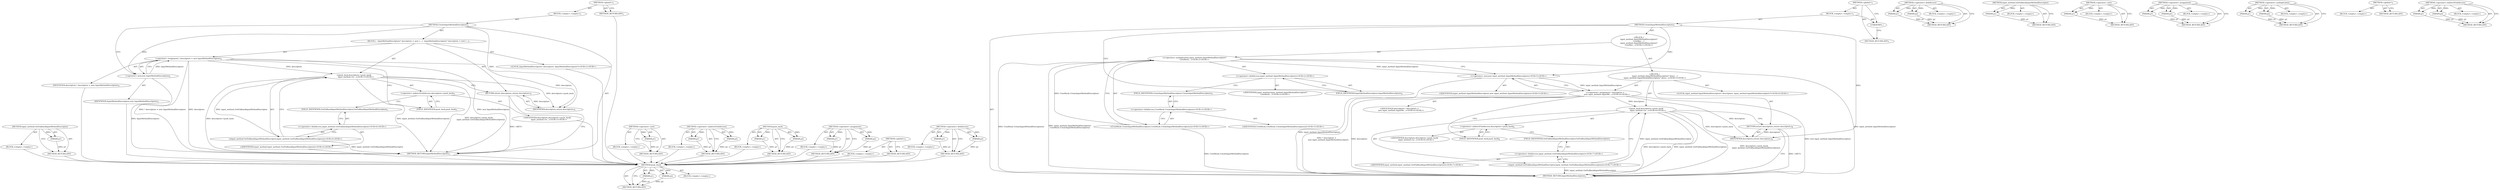 digraph "&lt;operator&gt;.indirectFieldAccess" {
vulnerable_63 [label=<(METHOD,input_method.GetFallbackInputMethodDescriptor)>];
vulnerable_64 [label=<(PARAM,p1)>];
vulnerable_65 [label=<(BLOCK,&lt;empty&gt;,&lt;empty&gt;)>];
vulnerable_66 [label=<(METHOD_RETURN,ANY)>];
vulnerable_6 [label=<(METHOD,&lt;global&gt;)<SUB>1</SUB>>];
vulnerable_7 [label=<(BLOCK,&lt;empty&gt;,&lt;empty&gt;)<SUB>1</SUB>>];
vulnerable_8 [label=<(METHOD,CreateInputMethodDescriptors)<SUB>1</SUB>>];
vulnerable_9 [label=<(BLOCK,{
  InputMethodDescriptors* descriptors = new I...,{
  InputMethodDescriptors* descriptors = new I...)<SUB>1</SUB>>];
vulnerable_10 [label="<(LOCAL,InputMethodDescriptors* descriptors: InputMethodDescriptors*)<SUB>2</SUB>>"];
vulnerable_11 [label=<(&lt;operator&gt;.assignment,* descriptors = new InputMethodDescriptors)<SUB>2</SUB>>];
vulnerable_12 [label=<(IDENTIFIER,descriptors,* descriptors = new InputMethodDescriptors)<SUB>2</SUB>>];
vulnerable_13 [label=<(&lt;operator&gt;.new,new InputMethodDescriptors)<SUB>2</SUB>>];
vulnerable_14 [label=<(IDENTIFIER,InputMethodDescriptors,new InputMethodDescriptors)<SUB>2</SUB>>];
vulnerable_15 [label="<(push_back,descriptors-&gt;push_back(
       input_method::Ge...)<SUB>3</SUB>>"];
vulnerable_16 [label=<(&lt;operator&gt;.indirectFieldAccess,descriptors-&gt;push_back)<SUB>3</SUB>>];
vulnerable_17 [label="<(IDENTIFIER,descriptors,descriptors-&gt;push_back(
       input_method::Ge...)<SUB>3</SUB>>"];
vulnerable_18 [label=<(FIELD_IDENTIFIER,push_back,push_back)<SUB>3</SUB>>];
vulnerable_19 [label="<(input_method.GetFallbackInputMethodDescriptor,input_method::GetFallbackInputMethodDescriptor())<SUB>4</SUB>>"];
vulnerable_20 [label="<(&lt;operator&gt;.fieldAccess,input_method::GetFallbackInputMethodDescriptor)<SUB>4</SUB>>"];
vulnerable_21 [label="<(IDENTIFIER,input_method,input_method::GetFallbackInputMethodDescriptor())<SUB>4</SUB>>"];
vulnerable_22 [label=<(FIELD_IDENTIFIER,GetFallbackInputMethodDescriptor,GetFallbackInputMethodDescriptor)<SUB>4</SUB>>];
vulnerable_23 [label=<(RETURN,return descriptors;,return descriptors;)<SUB>5</SUB>>];
vulnerable_24 [label=<(IDENTIFIER,descriptors,return descriptors;)<SUB>5</SUB>>];
vulnerable_25 [label=<(METHOD_RETURN,InputMethodDescriptors)<SUB>1</SUB>>];
vulnerable_27 [label=<(METHOD_RETURN,ANY)<SUB>1</SUB>>];
vulnerable_49 [label=<(METHOD,&lt;operator&gt;.new)>];
vulnerable_50 [label=<(PARAM,p1)>];
vulnerable_51 [label=<(BLOCK,&lt;empty&gt;,&lt;empty&gt;)>];
vulnerable_52 [label=<(METHOD_RETURN,ANY)>];
vulnerable_58 [label=<(METHOD,&lt;operator&gt;.indirectFieldAccess)>];
vulnerable_59 [label=<(PARAM,p1)>];
vulnerable_60 [label=<(PARAM,p2)>];
vulnerable_61 [label=<(BLOCK,&lt;empty&gt;,&lt;empty&gt;)>];
vulnerable_62 [label=<(METHOD_RETURN,ANY)>];
vulnerable_53 [label=<(METHOD,push_back)>];
vulnerable_54 [label=<(PARAM,p1)>];
vulnerable_55 [label=<(PARAM,p2)>];
vulnerable_56 [label=<(BLOCK,&lt;empty&gt;,&lt;empty&gt;)>];
vulnerable_57 [label=<(METHOD_RETURN,ANY)>];
vulnerable_44 [label=<(METHOD,&lt;operator&gt;.assignment)>];
vulnerable_45 [label=<(PARAM,p1)>];
vulnerable_46 [label=<(PARAM,p2)>];
vulnerable_47 [label=<(BLOCK,&lt;empty&gt;,&lt;empty&gt;)>];
vulnerable_48 [label=<(METHOD_RETURN,ANY)>];
vulnerable_38 [label=<(METHOD,&lt;global&gt;)<SUB>1</SUB>>];
vulnerable_39 [label=<(BLOCK,&lt;empty&gt;,&lt;empty&gt;)>];
vulnerable_40 [label=<(METHOD_RETURN,ANY)>];
vulnerable_67 [label=<(METHOD,&lt;operator&gt;.fieldAccess)>];
vulnerable_68 [label=<(PARAM,p1)>];
vulnerable_69 [label=<(PARAM,p2)>];
vulnerable_70 [label=<(BLOCK,&lt;empty&gt;,&lt;empty&gt;)>];
vulnerable_71 [label=<(METHOD_RETURN,ANY)>];
fixed_75 [label=<(METHOD,push_back)>];
fixed_76 [label=<(PARAM,p1)>];
fixed_77 [label=<(PARAM,p2)>];
fixed_78 [label=<(BLOCK,&lt;empty&gt;,&lt;empty&gt;)>];
fixed_79 [label=<(METHOD_RETURN,ANY)>];
fixed_6 [label=<(METHOD,&lt;global&gt;)<SUB>1</SUB>>];
fixed_7 [label=<(BLOCK,&lt;empty&gt;,&lt;empty&gt;)<SUB>1</SUB>>];
fixed_8 [label=<(METHOD,CreateInputMethodDescriptors)<SUB>1</SUB>>];
fixed_9 [label="<(BLOCK,{
input_method::InputMethodDescriptors*
CrosMoc...,{
input_method::InputMethodDescriptors*
CrosMoc...)<SUB>1</SUB>>"];
fixed_10 [label="<(&lt;operator&gt;.multiplication,input_method::InputMethodDescriptors*
CrosMock:...)<SUB>2</SUB>>"];
fixed_11 [label="<(&lt;operator&gt;.fieldAccess,input_method::InputMethodDescriptors)<SUB>2</SUB>>"];
fixed_12 [label="<(IDENTIFIER,input_method,input_method::InputMethodDescriptors*
CrosMock:...)<SUB>2</SUB>>"];
fixed_13 [label=<(FIELD_IDENTIFIER,InputMethodDescriptors,InputMethodDescriptors)<SUB>2</SUB>>];
fixed_14 [label="<(CrosMock.CreateInputMethodDescriptors,CrosMock::CreateInputMethodDescriptors())<SUB>3</SUB>>"];
fixed_15 [label="<(&lt;operator&gt;.fieldAccess,CrosMock::CreateInputMethodDescriptors)<SUB>3</SUB>>"];
fixed_16 [label="<(IDENTIFIER,CrosMock,CrosMock::CreateInputMethodDescriptors())<SUB>3</SUB>>"];
fixed_17 [label=<(FIELD_IDENTIFIER,CreateInputMethodDescriptors,CreateInputMethodDescriptors)<SUB>3</SUB>>];
fixed_18 [label="<(BLOCK,{
  input_method::InputMethodDescriptors* descr...,{
  input_method::InputMethodDescriptors* descr...)<SUB>3</SUB>>"];
fixed_19 [label="<(LOCAL,input_method.InputMethodDescriptors* descriptors: input_method.InputMethodDescriptors*)<SUB>4</SUB>>"];
fixed_20 [label="<(&lt;operator&gt;.assignment,* descriptors =
      new input_method::InputMe...)<SUB>4</SUB>>"];
fixed_21 [label="<(IDENTIFIER,descriptors,* descriptors =
      new input_method::InputMe...)<SUB>4</SUB>>"];
fixed_22 [label="<(&lt;operator&gt;.new,new input_method::InputMethodDescriptors)<SUB>5</SUB>>"];
fixed_23 [label="<(IDENTIFIER,input_method::InputMethodDescriptors,new input_method::InputMethodDescriptors)<SUB>5</SUB>>"];
fixed_24 [label="<(push_back,descriptors-&gt;push_back(
       input_method::Ge...)<SUB>6</SUB>>"];
fixed_25 [label=<(&lt;operator&gt;.indirectFieldAccess,descriptors-&gt;push_back)<SUB>6</SUB>>];
fixed_26 [label="<(IDENTIFIER,descriptors,descriptors-&gt;push_back(
       input_method::Ge...)<SUB>6</SUB>>"];
fixed_27 [label=<(FIELD_IDENTIFIER,push_back,push_back)<SUB>6</SUB>>];
fixed_28 [label="<(input_method.GetFallbackInputMethodDescriptor,input_method::GetFallbackInputMethodDescriptor())<SUB>7</SUB>>"];
fixed_29 [label="<(&lt;operator&gt;.fieldAccess,input_method::GetFallbackInputMethodDescriptor)<SUB>7</SUB>>"];
fixed_30 [label="<(IDENTIFIER,input_method,input_method::GetFallbackInputMethodDescriptor())<SUB>7</SUB>>"];
fixed_31 [label=<(FIELD_IDENTIFIER,GetFallbackInputMethodDescriptor,GetFallbackInputMethodDescriptor)<SUB>7</SUB>>];
fixed_32 [label=<(RETURN,return descriptors;,return descriptors;)<SUB>8</SUB>>];
fixed_33 [label=<(IDENTIFIER,descriptors,return descriptors;)<SUB>8</SUB>>];
fixed_34 [label=<(METHOD_RETURN,InputMethodDescriptors)<SUB>1</SUB>>];
fixed_36 [label=<(UNKNOWN,,)>];
fixed_37 [label=<(METHOD_RETURN,ANY)<SUB>1</SUB>>];
fixed_61 [label=<(METHOD,&lt;operator&gt;.fieldAccess)>];
fixed_62 [label=<(PARAM,p1)>];
fixed_63 [label=<(PARAM,p2)>];
fixed_64 [label=<(BLOCK,&lt;empty&gt;,&lt;empty&gt;)>];
fixed_65 [label=<(METHOD_RETURN,ANY)>];
fixed_85 [label=<(METHOD,input_method.GetFallbackInputMethodDescriptor)>];
fixed_86 [label=<(PARAM,p1)>];
fixed_87 [label=<(BLOCK,&lt;empty&gt;,&lt;empty&gt;)>];
fixed_88 [label=<(METHOD_RETURN,ANY)>];
fixed_71 [label=<(METHOD,&lt;operator&gt;.new)>];
fixed_72 [label=<(PARAM,p1)>];
fixed_73 [label=<(BLOCK,&lt;empty&gt;,&lt;empty&gt;)>];
fixed_74 [label=<(METHOD_RETURN,ANY)>];
fixed_66 [label=<(METHOD,&lt;operator&gt;.assignment)>];
fixed_67 [label=<(PARAM,p1)>];
fixed_68 [label=<(PARAM,p2)>];
fixed_69 [label=<(BLOCK,&lt;empty&gt;,&lt;empty&gt;)>];
fixed_70 [label=<(METHOD_RETURN,ANY)>];
fixed_56 [label=<(METHOD,&lt;operator&gt;.multiplication)>];
fixed_57 [label=<(PARAM,p1)>];
fixed_58 [label=<(PARAM,p2)>];
fixed_59 [label=<(BLOCK,&lt;empty&gt;,&lt;empty&gt;)>];
fixed_60 [label=<(METHOD_RETURN,ANY)>];
fixed_50 [label=<(METHOD,&lt;global&gt;)<SUB>1</SUB>>];
fixed_51 [label=<(BLOCK,&lt;empty&gt;,&lt;empty&gt;)>];
fixed_52 [label=<(METHOD_RETURN,ANY)>];
fixed_80 [label=<(METHOD,&lt;operator&gt;.indirectFieldAccess)>];
fixed_81 [label=<(PARAM,p1)>];
fixed_82 [label=<(PARAM,p2)>];
fixed_83 [label=<(BLOCK,&lt;empty&gt;,&lt;empty&gt;)>];
fixed_84 [label=<(METHOD_RETURN,ANY)>];
vulnerable_63 -> vulnerable_64  [key=0, label="AST: "];
vulnerable_63 -> vulnerable_64  [key=1, label="DDG: "];
vulnerable_63 -> vulnerable_65  [key=0, label="AST: "];
vulnerable_63 -> vulnerable_66  [key=0, label="AST: "];
vulnerable_63 -> vulnerable_66  [key=1, label="CFG: "];
vulnerable_64 -> vulnerable_66  [key=0, label="DDG: p1"];
vulnerable_65 -> fixed_75  [key=0];
vulnerable_66 -> fixed_75  [key=0];
vulnerable_6 -> vulnerable_7  [key=0, label="AST: "];
vulnerable_6 -> vulnerable_27  [key=0, label="AST: "];
vulnerable_6 -> vulnerable_27  [key=1, label="CFG: "];
vulnerable_7 -> vulnerable_8  [key=0, label="AST: "];
vulnerable_8 -> vulnerable_9  [key=0, label="AST: "];
vulnerable_8 -> vulnerable_25  [key=0, label="AST: "];
vulnerable_8 -> vulnerable_13  [key=0, label="CFG: "];
vulnerable_8 -> vulnerable_13  [key=1, label="DDG: "];
vulnerable_8 -> vulnerable_24  [key=0, label="DDG: "];
vulnerable_9 -> vulnerable_10  [key=0, label="AST: "];
vulnerable_9 -> vulnerable_11  [key=0, label="AST: "];
vulnerable_9 -> vulnerable_15  [key=0, label="AST: "];
vulnerable_9 -> vulnerable_23  [key=0, label="AST: "];
vulnerable_10 -> fixed_75  [key=0];
vulnerable_11 -> vulnerable_12  [key=0, label="AST: "];
vulnerable_11 -> vulnerable_13  [key=0, label="AST: "];
vulnerable_11 -> vulnerable_18  [key=0, label="CFG: "];
vulnerable_11 -> vulnerable_25  [key=0, label="DDG: descriptors"];
vulnerable_11 -> vulnerable_25  [key=1, label="DDG: new InputMethodDescriptors"];
vulnerable_11 -> vulnerable_25  [key=2, label="DDG: * descriptors = new InputMethodDescriptors"];
vulnerable_11 -> vulnerable_15  [key=0, label="DDG: descriptors"];
vulnerable_11 -> vulnerable_24  [key=0, label="DDG: descriptors"];
vulnerable_12 -> fixed_75  [key=0];
vulnerable_13 -> vulnerable_14  [key=0, label="AST: "];
vulnerable_13 -> vulnerable_11  [key=0, label="CFG: "];
vulnerable_13 -> vulnerable_11  [key=1, label="DDG: InputMethodDescriptors"];
vulnerable_13 -> vulnerable_25  [key=0, label="DDG: InputMethodDescriptors"];
vulnerable_14 -> fixed_75  [key=0];
vulnerable_15 -> vulnerable_16  [key=0, label="AST: "];
vulnerable_15 -> vulnerable_19  [key=0, label="AST: "];
vulnerable_15 -> vulnerable_23  [key=0, label="CFG: "];
vulnerable_15 -> vulnerable_25  [key=0, label="DDG: descriptors-&gt;push_back"];
vulnerable_15 -> vulnerable_25  [key=1, label="DDG: input_method::GetFallbackInputMethodDescriptor()"];
vulnerable_15 -> vulnerable_25  [key=2, label="DDG: descriptors-&gt;push_back(
       input_method::GetFallbackInputMethodDescriptor())"];
vulnerable_15 -> vulnerable_24  [key=0, label="DDG: descriptors-&gt;push_back"];
vulnerable_16 -> vulnerable_17  [key=0, label="AST: "];
vulnerable_16 -> vulnerable_18  [key=0, label="AST: "];
vulnerable_16 -> vulnerable_22  [key=0, label="CFG: "];
vulnerable_17 -> fixed_75  [key=0];
vulnerable_18 -> vulnerable_16  [key=0, label="CFG: "];
vulnerable_19 -> vulnerable_20  [key=0, label="AST: "];
vulnerable_19 -> vulnerable_15  [key=0, label="CFG: "];
vulnerable_19 -> vulnerable_15  [key=1, label="DDG: input_method::GetFallbackInputMethodDescriptor"];
vulnerable_19 -> vulnerable_25  [key=0, label="DDG: input_method::GetFallbackInputMethodDescriptor"];
vulnerable_20 -> vulnerable_21  [key=0, label="AST: "];
vulnerable_20 -> vulnerable_22  [key=0, label="AST: "];
vulnerable_20 -> vulnerable_19  [key=0, label="CFG: "];
vulnerable_21 -> fixed_75  [key=0];
vulnerable_22 -> vulnerable_20  [key=0, label="CFG: "];
vulnerable_23 -> vulnerable_24  [key=0, label="AST: "];
vulnerable_23 -> vulnerable_25  [key=0, label="CFG: "];
vulnerable_23 -> vulnerable_25  [key=1, label="DDG: &lt;RET&gt;"];
vulnerable_24 -> vulnerable_23  [key=0, label="DDG: descriptors"];
vulnerable_25 -> fixed_75  [key=0];
vulnerable_27 -> fixed_75  [key=0];
vulnerable_49 -> vulnerable_50  [key=0, label="AST: "];
vulnerable_49 -> vulnerable_50  [key=1, label="DDG: "];
vulnerable_49 -> vulnerable_51  [key=0, label="AST: "];
vulnerable_49 -> vulnerable_52  [key=0, label="AST: "];
vulnerable_49 -> vulnerable_52  [key=1, label="CFG: "];
vulnerable_50 -> vulnerable_52  [key=0, label="DDG: p1"];
vulnerable_51 -> fixed_75  [key=0];
vulnerable_52 -> fixed_75  [key=0];
vulnerable_58 -> vulnerable_59  [key=0, label="AST: "];
vulnerable_58 -> vulnerable_59  [key=1, label="DDG: "];
vulnerable_58 -> vulnerable_61  [key=0, label="AST: "];
vulnerable_58 -> vulnerable_60  [key=0, label="AST: "];
vulnerable_58 -> vulnerable_60  [key=1, label="DDG: "];
vulnerable_58 -> vulnerable_62  [key=0, label="AST: "];
vulnerable_58 -> vulnerable_62  [key=1, label="CFG: "];
vulnerable_59 -> vulnerable_62  [key=0, label="DDG: p1"];
vulnerable_60 -> vulnerable_62  [key=0, label="DDG: p2"];
vulnerable_61 -> fixed_75  [key=0];
vulnerable_62 -> fixed_75  [key=0];
vulnerable_53 -> vulnerable_54  [key=0, label="AST: "];
vulnerable_53 -> vulnerable_54  [key=1, label="DDG: "];
vulnerable_53 -> vulnerable_56  [key=0, label="AST: "];
vulnerable_53 -> vulnerable_55  [key=0, label="AST: "];
vulnerable_53 -> vulnerable_55  [key=1, label="DDG: "];
vulnerable_53 -> vulnerable_57  [key=0, label="AST: "];
vulnerable_53 -> vulnerable_57  [key=1, label="CFG: "];
vulnerable_54 -> vulnerable_57  [key=0, label="DDG: p1"];
vulnerable_55 -> vulnerable_57  [key=0, label="DDG: p2"];
vulnerable_56 -> fixed_75  [key=0];
vulnerable_57 -> fixed_75  [key=0];
vulnerable_44 -> vulnerable_45  [key=0, label="AST: "];
vulnerable_44 -> vulnerable_45  [key=1, label="DDG: "];
vulnerable_44 -> vulnerable_47  [key=0, label="AST: "];
vulnerable_44 -> vulnerable_46  [key=0, label="AST: "];
vulnerable_44 -> vulnerable_46  [key=1, label="DDG: "];
vulnerable_44 -> vulnerable_48  [key=0, label="AST: "];
vulnerable_44 -> vulnerable_48  [key=1, label="CFG: "];
vulnerable_45 -> vulnerable_48  [key=0, label="DDG: p1"];
vulnerable_46 -> vulnerable_48  [key=0, label="DDG: p2"];
vulnerable_47 -> fixed_75  [key=0];
vulnerable_48 -> fixed_75  [key=0];
vulnerable_38 -> vulnerable_39  [key=0, label="AST: "];
vulnerable_38 -> vulnerable_40  [key=0, label="AST: "];
vulnerable_38 -> vulnerable_40  [key=1, label="CFG: "];
vulnerable_39 -> fixed_75  [key=0];
vulnerable_40 -> fixed_75  [key=0];
vulnerable_67 -> vulnerable_68  [key=0, label="AST: "];
vulnerable_67 -> vulnerable_68  [key=1, label="DDG: "];
vulnerable_67 -> vulnerable_70  [key=0, label="AST: "];
vulnerable_67 -> vulnerable_69  [key=0, label="AST: "];
vulnerable_67 -> vulnerable_69  [key=1, label="DDG: "];
vulnerable_67 -> vulnerable_71  [key=0, label="AST: "];
vulnerable_67 -> vulnerable_71  [key=1, label="CFG: "];
vulnerable_68 -> vulnerable_71  [key=0, label="DDG: p1"];
vulnerable_69 -> vulnerable_71  [key=0, label="DDG: p2"];
vulnerable_70 -> fixed_75  [key=0];
vulnerable_71 -> fixed_75  [key=0];
fixed_75 -> fixed_76  [key=0, label="AST: "];
fixed_75 -> fixed_76  [key=1, label="DDG: "];
fixed_75 -> fixed_78  [key=0, label="AST: "];
fixed_75 -> fixed_77  [key=0, label="AST: "];
fixed_75 -> fixed_77  [key=1, label="DDG: "];
fixed_75 -> fixed_79  [key=0, label="AST: "];
fixed_75 -> fixed_79  [key=1, label="CFG: "];
fixed_76 -> fixed_79  [key=0, label="DDG: p1"];
fixed_77 -> fixed_79  [key=0, label="DDG: p2"];
fixed_6 -> fixed_7  [key=0, label="AST: "];
fixed_6 -> fixed_37  [key=0, label="AST: "];
fixed_6 -> fixed_36  [key=0, label="CFG: "];
fixed_7 -> fixed_8  [key=0, label="AST: "];
fixed_7 -> fixed_36  [key=0, label="AST: "];
fixed_8 -> fixed_9  [key=0, label="AST: "];
fixed_8 -> fixed_34  [key=0, label="AST: "];
fixed_8 -> fixed_13  [key=0, label="CFG: "];
fixed_8 -> fixed_33  [key=0, label="DDG: "];
fixed_8 -> fixed_22  [key=0, label="DDG: "];
fixed_9 -> fixed_10  [key=0, label="AST: "];
fixed_9 -> fixed_18  [key=0, label="AST: "];
fixed_10 -> fixed_11  [key=0, label="AST: "];
fixed_10 -> fixed_14  [key=0, label="AST: "];
fixed_10 -> fixed_22  [key=0, label="CFG: "];
fixed_10 -> fixed_22  [key=1, label="DDG: input_method::InputMethodDescriptors"];
fixed_10 -> fixed_34  [key=0, label="DDG: input_method::InputMethodDescriptors"];
fixed_10 -> fixed_34  [key=1, label="DDG: CrosMock::CreateInputMethodDescriptors()"];
fixed_10 -> fixed_34  [key=2, label="DDG: input_method::InputMethodDescriptors*
CrosMock::CreateInputMethodDescriptors()"];
fixed_11 -> fixed_12  [key=0, label="AST: "];
fixed_11 -> fixed_13  [key=0, label="AST: "];
fixed_11 -> fixed_17  [key=0, label="CFG: "];
fixed_13 -> fixed_11  [key=0, label="CFG: "];
fixed_14 -> fixed_15  [key=0, label="AST: "];
fixed_14 -> fixed_10  [key=0, label="CFG: "];
fixed_14 -> fixed_10  [key=1, label="DDG: CrosMock::CreateInputMethodDescriptors"];
fixed_14 -> fixed_34  [key=0, label="DDG: CrosMock::CreateInputMethodDescriptors"];
fixed_15 -> fixed_16  [key=0, label="AST: "];
fixed_15 -> fixed_17  [key=0, label="AST: "];
fixed_15 -> fixed_14  [key=0, label="CFG: "];
fixed_17 -> fixed_15  [key=0, label="CFG: "];
fixed_18 -> fixed_19  [key=0, label="AST: "];
fixed_18 -> fixed_20  [key=0, label="AST: "];
fixed_18 -> fixed_24  [key=0, label="AST: "];
fixed_18 -> fixed_32  [key=0, label="AST: "];
fixed_20 -> fixed_21  [key=0, label="AST: "];
fixed_20 -> fixed_22  [key=0, label="AST: "];
fixed_20 -> fixed_27  [key=0, label="CFG: "];
fixed_20 -> fixed_34  [key=0, label="DDG: descriptors"];
fixed_20 -> fixed_34  [key=1, label="DDG: new input_method::InputMethodDescriptors"];
fixed_20 -> fixed_34  [key=2, label="DDG: * descriptors =
      new input_method::InputMethodDescriptors"];
fixed_20 -> fixed_24  [key=0, label="DDG: descriptors"];
fixed_20 -> fixed_33  [key=0, label="DDG: descriptors"];
fixed_22 -> fixed_23  [key=0, label="AST: "];
fixed_22 -> fixed_20  [key=0, label="CFG: "];
fixed_22 -> fixed_20  [key=1, label="DDG: input_method::InputMethodDescriptors"];
fixed_22 -> fixed_34  [key=0, label="DDG: input_method::InputMethodDescriptors"];
fixed_24 -> fixed_25  [key=0, label="AST: "];
fixed_24 -> fixed_28  [key=0, label="AST: "];
fixed_24 -> fixed_32  [key=0, label="CFG: "];
fixed_24 -> fixed_34  [key=0, label="DDG: descriptors-&gt;push_back"];
fixed_24 -> fixed_34  [key=1, label="DDG: input_method::GetFallbackInputMethodDescriptor()"];
fixed_24 -> fixed_34  [key=2, label="DDG: descriptors-&gt;push_back(
       input_method::GetFallbackInputMethodDescriptor())"];
fixed_24 -> fixed_33  [key=0, label="DDG: descriptors-&gt;push_back"];
fixed_25 -> fixed_26  [key=0, label="AST: "];
fixed_25 -> fixed_27  [key=0, label="AST: "];
fixed_25 -> fixed_31  [key=0, label="CFG: "];
fixed_27 -> fixed_25  [key=0, label="CFG: "];
fixed_28 -> fixed_29  [key=0, label="AST: "];
fixed_28 -> fixed_24  [key=0, label="CFG: "];
fixed_28 -> fixed_24  [key=1, label="DDG: input_method::GetFallbackInputMethodDescriptor"];
fixed_28 -> fixed_34  [key=0, label="DDG: input_method::GetFallbackInputMethodDescriptor"];
fixed_29 -> fixed_30  [key=0, label="AST: "];
fixed_29 -> fixed_31  [key=0, label="AST: "];
fixed_29 -> fixed_28  [key=0, label="CFG: "];
fixed_31 -> fixed_29  [key=0, label="CFG: "];
fixed_32 -> fixed_33  [key=0, label="AST: "];
fixed_32 -> fixed_34  [key=0, label="CFG: "];
fixed_32 -> fixed_34  [key=1, label="DDG: &lt;RET&gt;"];
fixed_33 -> fixed_32  [key=0, label="DDG: descriptors"];
fixed_36 -> fixed_37  [key=0, label="CFG: "];
fixed_61 -> fixed_62  [key=0, label="AST: "];
fixed_61 -> fixed_62  [key=1, label="DDG: "];
fixed_61 -> fixed_64  [key=0, label="AST: "];
fixed_61 -> fixed_63  [key=0, label="AST: "];
fixed_61 -> fixed_63  [key=1, label="DDG: "];
fixed_61 -> fixed_65  [key=0, label="AST: "];
fixed_61 -> fixed_65  [key=1, label="CFG: "];
fixed_62 -> fixed_65  [key=0, label="DDG: p1"];
fixed_63 -> fixed_65  [key=0, label="DDG: p2"];
fixed_85 -> fixed_86  [key=0, label="AST: "];
fixed_85 -> fixed_86  [key=1, label="DDG: "];
fixed_85 -> fixed_87  [key=0, label="AST: "];
fixed_85 -> fixed_88  [key=0, label="AST: "];
fixed_85 -> fixed_88  [key=1, label="CFG: "];
fixed_86 -> fixed_88  [key=0, label="DDG: p1"];
fixed_71 -> fixed_72  [key=0, label="AST: "];
fixed_71 -> fixed_72  [key=1, label="DDG: "];
fixed_71 -> fixed_73  [key=0, label="AST: "];
fixed_71 -> fixed_74  [key=0, label="AST: "];
fixed_71 -> fixed_74  [key=1, label="CFG: "];
fixed_72 -> fixed_74  [key=0, label="DDG: p1"];
fixed_66 -> fixed_67  [key=0, label="AST: "];
fixed_66 -> fixed_67  [key=1, label="DDG: "];
fixed_66 -> fixed_69  [key=0, label="AST: "];
fixed_66 -> fixed_68  [key=0, label="AST: "];
fixed_66 -> fixed_68  [key=1, label="DDG: "];
fixed_66 -> fixed_70  [key=0, label="AST: "];
fixed_66 -> fixed_70  [key=1, label="CFG: "];
fixed_67 -> fixed_70  [key=0, label="DDG: p1"];
fixed_68 -> fixed_70  [key=0, label="DDG: p2"];
fixed_56 -> fixed_57  [key=0, label="AST: "];
fixed_56 -> fixed_57  [key=1, label="DDG: "];
fixed_56 -> fixed_59  [key=0, label="AST: "];
fixed_56 -> fixed_58  [key=0, label="AST: "];
fixed_56 -> fixed_58  [key=1, label="DDG: "];
fixed_56 -> fixed_60  [key=0, label="AST: "];
fixed_56 -> fixed_60  [key=1, label="CFG: "];
fixed_57 -> fixed_60  [key=0, label="DDG: p1"];
fixed_58 -> fixed_60  [key=0, label="DDG: p2"];
fixed_50 -> fixed_51  [key=0, label="AST: "];
fixed_50 -> fixed_52  [key=0, label="AST: "];
fixed_50 -> fixed_52  [key=1, label="CFG: "];
fixed_80 -> fixed_81  [key=0, label="AST: "];
fixed_80 -> fixed_81  [key=1, label="DDG: "];
fixed_80 -> fixed_83  [key=0, label="AST: "];
fixed_80 -> fixed_82  [key=0, label="AST: "];
fixed_80 -> fixed_82  [key=1, label="DDG: "];
fixed_80 -> fixed_84  [key=0, label="AST: "];
fixed_80 -> fixed_84  [key=1, label="CFG: "];
fixed_81 -> fixed_84  [key=0, label="DDG: p1"];
fixed_82 -> fixed_84  [key=0, label="DDG: p2"];
}
